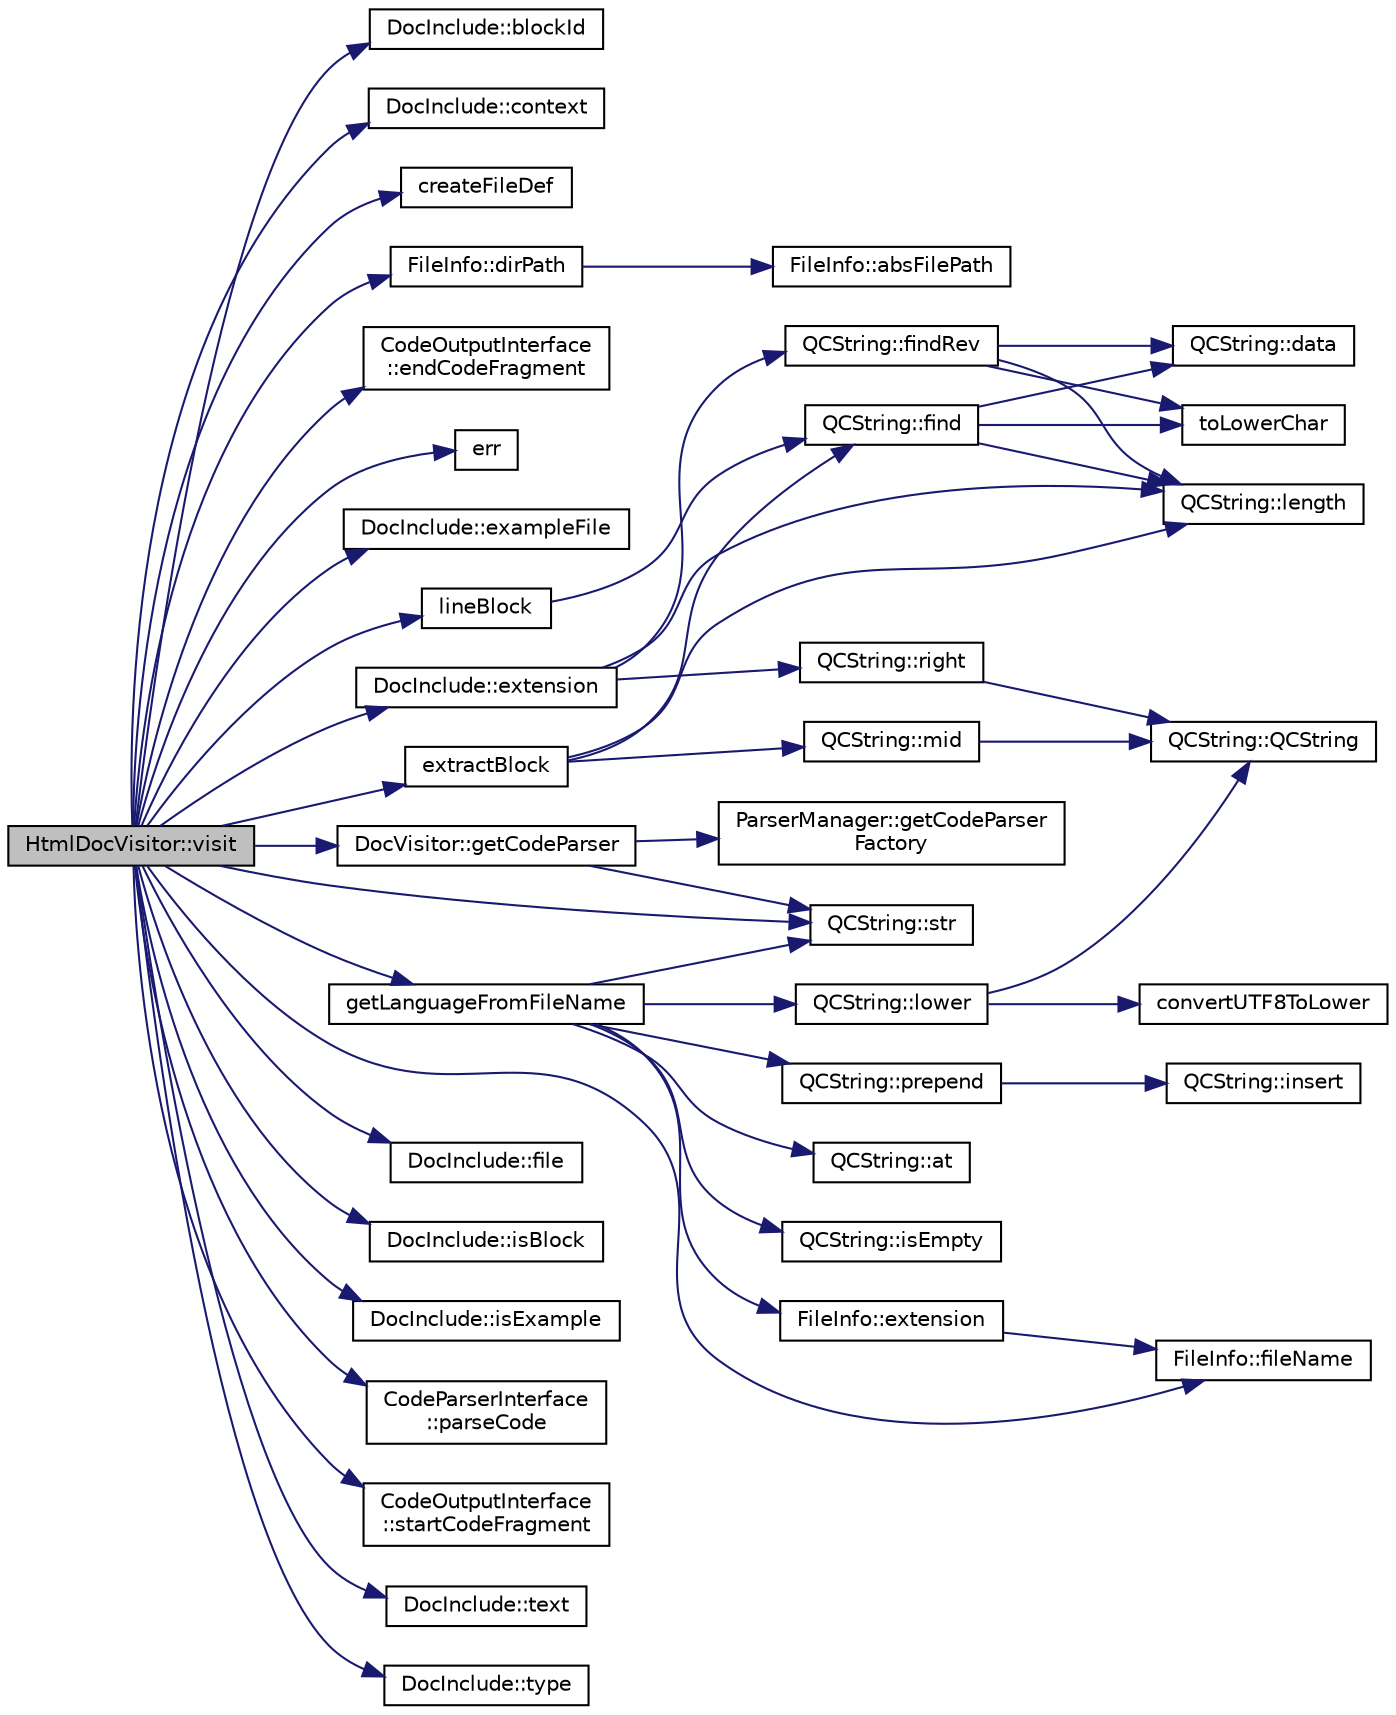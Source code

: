 digraph "HtmlDocVisitor::visit"
{
 // LATEX_PDF_SIZE
  edge [fontname="Helvetica",fontsize="10",labelfontname="Helvetica",labelfontsize="10"];
  node [fontname="Helvetica",fontsize="10",shape=record];
  rankdir="LR";
  Node1 [label="HtmlDocVisitor::visit",height=0.2,width=0.4,color="black", fillcolor="grey75", style="filled", fontcolor="black",tooltip=" "];
  Node1 -> Node2 [color="midnightblue",fontsize="10",style="solid",fontname="Helvetica"];
  Node2 [label="DocInclude::blockId",height=0.2,width=0.4,color="black", fillcolor="white", style="filled",URL="$classDocInclude.html#a0a32ad9c12a12a6664dd90ba2c141c26",tooltip=" "];
  Node1 -> Node3 [color="midnightblue",fontsize="10",style="solid",fontname="Helvetica"];
  Node3 [label="DocInclude::context",height=0.2,width=0.4,color="black", fillcolor="white", style="filled",URL="$classDocInclude.html#afe43ae68ec1e5cb184ab7a3e63b40556",tooltip=" "];
  Node1 -> Node4 [color="midnightblue",fontsize="10",style="solid",fontname="Helvetica"];
  Node4 [label="createFileDef",height=0.2,width=0.4,color="black", fillcolor="white", style="filled",URL="$filedef_8cpp.html#a675a84b33ba43ee6611d0cc47467b846",tooltip=" "];
  Node1 -> Node5 [color="midnightblue",fontsize="10",style="solid",fontname="Helvetica"];
  Node5 [label="FileInfo::dirPath",height=0.2,width=0.4,color="black", fillcolor="white", style="filled",URL="$classFileInfo.html#add9c23cbe0868fc947a85d157087de02",tooltip=" "];
  Node5 -> Node6 [color="midnightblue",fontsize="10",style="solid",fontname="Helvetica"];
  Node6 [label="FileInfo::absFilePath",height=0.2,width=0.4,color="black", fillcolor="white", style="filled",URL="$classFileInfo.html#af69e3949475014dcdbd504d742bdf270",tooltip=" "];
  Node1 -> Node7 [color="midnightblue",fontsize="10",style="solid",fontname="Helvetica"];
  Node7 [label="CodeOutputInterface\l::endCodeFragment",height=0.2,width=0.4,color="black", fillcolor="white", style="filled",URL="$classCodeOutputInterface.html#ac9647197ce79f900eacb4c9330728796",tooltip=" "];
  Node1 -> Node8 [color="midnightblue",fontsize="10",style="solid",fontname="Helvetica"];
  Node8 [label="err",height=0.2,width=0.4,color="black", fillcolor="white", style="filled",URL="$message_8cpp.html#aede5746344fdce99647541101eaa7f06",tooltip=" "];
  Node1 -> Node9 [color="midnightblue",fontsize="10",style="solid",fontname="Helvetica"];
  Node9 [label="DocInclude::exampleFile",height=0.2,width=0.4,color="black", fillcolor="white", style="filled",URL="$classDocInclude.html#a9541ad25c955f690e228a07e6d1c0093",tooltip=" "];
  Node1 -> Node10 [color="midnightblue",fontsize="10",style="solid",fontname="Helvetica"];
  Node10 [label="DocInclude::extension",height=0.2,width=0.4,color="black", fillcolor="white", style="filled",URL="$classDocInclude.html#a1201f943eb5e45821291843810df8a51",tooltip=" "];
  Node10 -> Node11 [color="midnightblue",fontsize="10",style="solid",fontname="Helvetica"];
  Node11 [label="QCString::findRev",height=0.2,width=0.4,color="black", fillcolor="white", style="filled",URL="$classQCString.html#ab47a6435c16d61d04fb448f1080b4e26",tooltip=" "];
  Node11 -> Node12 [color="midnightblue",fontsize="10",style="solid",fontname="Helvetica"];
  Node12 [label="QCString::data",height=0.2,width=0.4,color="black", fillcolor="white", style="filled",URL="$classQCString.html#ac3aa3ac1a1c36d3305eba22a2eb0d098",tooltip=" "];
  Node11 -> Node13 [color="midnightblue",fontsize="10",style="solid",fontname="Helvetica"];
  Node13 [label="QCString::length",height=0.2,width=0.4,color="black", fillcolor="white", style="filled",URL="$classQCString.html#ac52596733e9110b778019946d73fb268",tooltip=" "];
  Node11 -> Node14 [color="midnightblue",fontsize="10",style="solid",fontname="Helvetica"];
  Node14 [label="toLowerChar",height=0.2,width=0.4,color="black", fillcolor="white", style="filled",URL="$qcstring_8cpp.html#a4e545641f98651d4fb8299b407721f9b",tooltip=" "];
  Node10 -> Node13 [color="midnightblue",fontsize="10",style="solid",fontname="Helvetica"];
  Node10 -> Node15 [color="midnightblue",fontsize="10",style="solid",fontname="Helvetica"];
  Node15 [label="QCString::right",height=0.2,width=0.4,color="black", fillcolor="white", style="filled",URL="$classQCString.html#a8f4aa5417f6a834f28c7148a1fe262d5",tooltip=" "];
  Node15 -> Node16 [color="midnightblue",fontsize="10",style="solid",fontname="Helvetica"];
  Node16 [label="QCString::QCString",height=0.2,width=0.4,color="black", fillcolor="white", style="filled",URL="$classQCString.html#ad691e1087cc03e14e00d1147ae0ecab7",tooltip=" "];
  Node1 -> Node17 [color="midnightblue",fontsize="10",style="solid",fontname="Helvetica"];
  Node17 [label="extractBlock",height=0.2,width=0.4,color="black", fillcolor="white", style="filled",URL="$util_8cpp.html#a5aeb2f2a393f78bb37d02fddd5c229c8",tooltip=" "];
  Node17 -> Node18 [color="midnightblue",fontsize="10",style="solid",fontname="Helvetica"];
  Node18 [label="QCString::find",height=0.2,width=0.4,color="black", fillcolor="white", style="filled",URL="$classQCString.html#a0182ece6b76dad6475dafb53e2faaf10",tooltip=" "];
  Node18 -> Node12 [color="midnightblue",fontsize="10",style="solid",fontname="Helvetica"];
  Node18 -> Node13 [color="midnightblue",fontsize="10",style="solid",fontname="Helvetica"];
  Node18 -> Node14 [color="midnightblue",fontsize="10",style="solid",fontname="Helvetica"];
  Node17 -> Node13 [color="midnightblue",fontsize="10",style="solid",fontname="Helvetica"];
  Node17 -> Node19 [color="midnightblue",fontsize="10",style="solid",fontname="Helvetica"];
  Node19 [label="QCString::mid",height=0.2,width=0.4,color="black", fillcolor="white", style="filled",URL="$classQCString.html#a27136caf9c0bc4daca574cda6f113551",tooltip=" "];
  Node19 -> Node16 [color="midnightblue",fontsize="10",style="solid",fontname="Helvetica"];
  Node1 -> Node20 [color="midnightblue",fontsize="10",style="solid",fontname="Helvetica"];
  Node20 [label="DocInclude::file",height=0.2,width=0.4,color="black", fillcolor="white", style="filled",URL="$classDocInclude.html#ad2dce3078cd4a33bf3923066b2c79957",tooltip=" "];
  Node1 -> Node21 [color="midnightblue",fontsize="10",style="solid",fontname="Helvetica"];
  Node21 [label="FileInfo::fileName",height=0.2,width=0.4,color="black", fillcolor="white", style="filled",URL="$classFileInfo.html#a8ae2069796787d27306bb49bd70e3e3a",tooltip=" "];
  Node1 -> Node22 [color="midnightblue",fontsize="10",style="solid",fontname="Helvetica"];
  Node22 [label="DocVisitor::getCodeParser",height=0.2,width=0.4,color="black", fillcolor="white", style="filled",URL="$classDocVisitor.html#a1ec90584b36968b4eef801a5becb0522",tooltip=" "];
  Node22 -> Node23 [color="midnightblue",fontsize="10",style="solid",fontname="Helvetica"];
  Node23 [label="ParserManager::getCodeParser\lFactory",height=0.2,width=0.4,color="black", fillcolor="white", style="filled",URL="$classParserManager.html#a8f767ea4b80602eec90e5fa4a5c2b008",tooltip=" "];
  Node22 -> Node24 [color="midnightblue",fontsize="10",style="solid",fontname="Helvetica"];
  Node24 [label="QCString::str",height=0.2,width=0.4,color="black", fillcolor="white", style="filled",URL="$classQCString.html#a9824b07232eea418ab3b3e7dc3178eec",tooltip=" "];
  Node1 -> Node25 [color="midnightblue",fontsize="10",style="solid",fontname="Helvetica"];
  Node25 [label="getLanguageFromFileName",height=0.2,width=0.4,color="black", fillcolor="white", style="filled",URL="$util_8cpp.html#a1b56719a14e986911d90aae56767dd5b",tooltip=" "];
  Node25 -> Node26 [color="midnightblue",fontsize="10",style="solid",fontname="Helvetica"];
  Node26 [label="QCString::at",height=0.2,width=0.4,color="black", fillcolor="white", style="filled",URL="$classQCString.html#a4c8be5d062cc14919b53ff0a3c8f9a4f",tooltip=" "];
  Node25 -> Node27 [color="midnightblue",fontsize="10",style="solid",fontname="Helvetica"];
  Node27 [label="FileInfo::extension",height=0.2,width=0.4,color="black", fillcolor="white", style="filled",URL="$classFileInfo.html#a626f514840802434ae881b02e4a09af9",tooltip=" "];
  Node27 -> Node21 [color="midnightblue",fontsize="10",style="solid",fontname="Helvetica"];
  Node25 -> Node28 [color="midnightblue",fontsize="10",style="solid",fontname="Helvetica"];
  Node28 [label="QCString::isEmpty",height=0.2,width=0.4,color="black", fillcolor="white", style="filled",URL="$classQCString.html#a621c4090d69ad7d05ef8e5234376c3d8",tooltip=" "];
  Node25 -> Node29 [color="midnightblue",fontsize="10",style="solid",fontname="Helvetica"];
  Node29 [label="QCString::lower",height=0.2,width=0.4,color="black", fillcolor="white", style="filled",URL="$classQCString.html#a33688239622e659cfb469fbd62c9cccb",tooltip=" "];
  Node29 -> Node30 [color="midnightblue",fontsize="10",style="solid",fontname="Helvetica"];
  Node30 [label="convertUTF8ToLower",height=0.2,width=0.4,color="black", fillcolor="white", style="filled",URL="$utf8_8cpp.html#a90000b3876f8ff0fed72d2c31ecdfe11",tooltip=" "];
  Node29 -> Node16 [color="midnightblue",fontsize="10",style="solid",fontname="Helvetica"];
  Node25 -> Node31 [color="midnightblue",fontsize="10",style="solid",fontname="Helvetica"];
  Node31 [label="QCString::prepend",height=0.2,width=0.4,color="black", fillcolor="white", style="filled",URL="$classQCString.html#a0a6a8fe99e596b149ee15138fa8dcf0c",tooltip=" "];
  Node31 -> Node32 [color="midnightblue",fontsize="10",style="solid",fontname="Helvetica"];
  Node32 [label="QCString::insert",height=0.2,width=0.4,color="black", fillcolor="white", style="filled",URL="$classQCString.html#ae4e7678c93bacb8b7806597a8520ca54",tooltip=" "];
  Node25 -> Node24 [color="midnightblue",fontsize="10",style="solid",fontname="Helvetica"];
  Node1 -> Node33 [color="midnightblue",fontsize="10",style="solid",fontname="Helvetica"];
  Node33 [label="DocInclude::isBlock",height=0.2,width=0.4,color="black", fillcolor="white", style="filled",URL="$classDocInclude.html#a135bf24f61094b5ccd0f11184a689105",tooltip=" "];
  Node1 -> Node34 [color="midnightblue",fontsize="10",style="solid",fontname="Helvetica"];
  Node34 [label="DocInclude::isExample",height=0.2,width=0.4,color="black", fillcolor="white", style="filled",URL="$classDocInclude.html#af001e0f412f5189fc3f7105b402996d6",tooltip=" "];
  Node1 -> Node35 [color="midnightblue",fontsize="10",style="solid",fontname="Helvetica"];
  Node35 [label="lineBlock",height=0.2,width=0.4,color="black", fillcolor="white", style="filled",URL="$util_8cpp.html#a29dc16dcef3e9ca42657dcf3bfd8d53a",tooltip=" "];
  Node35 -> Node18 [color="midnightblue",fontsize="10",style="solid",fontname="Helvetica"];
  Node1 -> Node36 [color="midnightblue",fontsize="10",style="solid",fontname="Helvetica"];
  Node36 [label="CodeParserInterface\l::parseCode",height=0.2,width=0.4,color="black", fillcolor="white", style="filled",URL="$classCodeParserInterface.html#a33d72178196c84965d5bf1eb361af8bb",tooltip=" "];
  Node1 -> Node37 [color="midnightblue",fontsize="10",style="solid",fontname="Helvetica"];
  Node37 [label="CodeOutputInterface\l::startCodeFragment",height=0.2,width=0.4,color="black", fillcolor="white", style="filled",URL="$classCodeOutputInterface.html#a8bfe3442097c1cba7701050c9a07e559",tooltip=" "];
  Node1 -> Node24 [color="midnightblue",fontsize="10",style="solid",fontname="Helvetica"];
  Node1 -> Node38 [color="midnightblue",fontsize="10",style="solid",fontname="Helvetica"];
  Node38 [label="DocInclude::text",height=0.2,width=0.4,color="black", fillcolor="white", style="filled",URL="$classDocInclude.html#ab2a402fcaf6d3c4ecce0cd7647c0e339",tooltip=" "];
  Node1 -> Node39 [color="midnightblue",fontsize="10",style="solid",fontname="Helvetica"];
  Node39 [label="DocInclude::type",height=0.2,width=0.4,color="black", fillcolor="white", style="filled",URL="$classDocInclude.html#a8e9f5167c504937dedc7ffac6a454514",tooltip=" "];
}

